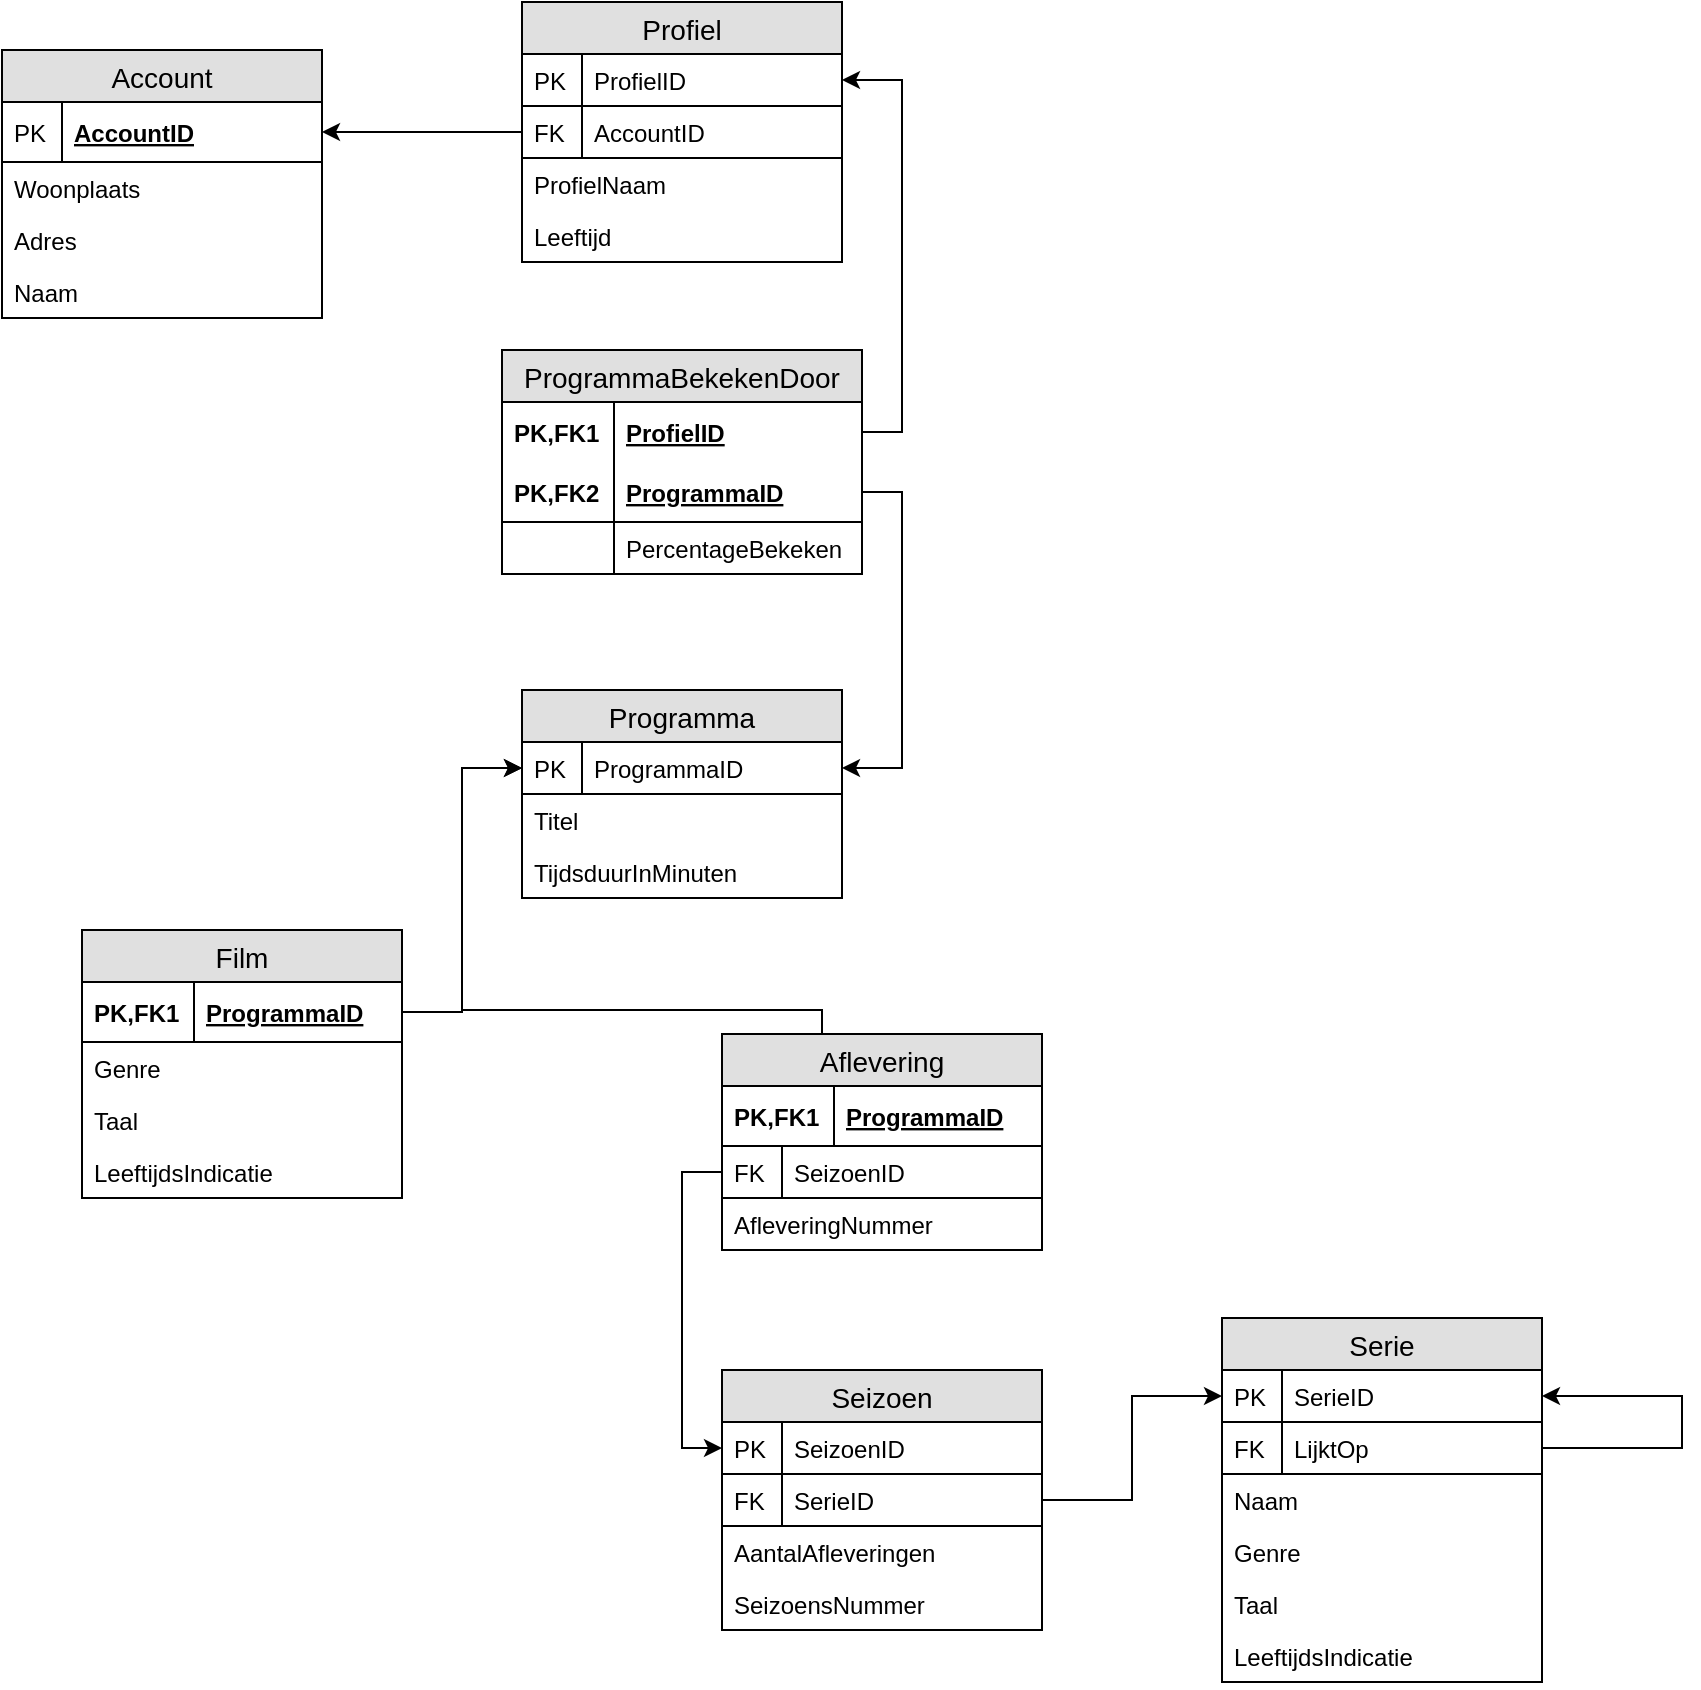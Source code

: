 <mxfile version="12.5.1" type="device"><diagram id="op70Y7PL8vOkFoL_1GjS" name="Page-1"><mxGraphModel dx="1264" dy="566" grid="1" gridSize="10" guides="1" tooltips="1" connect="1" arrows="1" fold="1" page="1" pageScale="1" pageWidth="827" pageHeight="1169" math="0" shadow="0"><root><mxCell id="0"/><mxCell id="1" parent="0"/><mxCell id="RHBsyqTDpd9poFaHAaop-1" value="Account" style="swimlane;fontStyle=0;childLayout=stackLayout;horizontal=1;startSize=26;fillColor=#e0e0e0;horizontalStack=0;resizeParent=1;resizeParentMax=0;resizeLast=0;collapsible=1;marginBottom=0;swimlaneFillColor=#ffffff;align=center;fontSize=14;" vertex="1" parent="1"><mxGeometry x="80" y="40" width="160" height="134" as="geometry"/></mxCell><mxCell id="RHBsyqTDpd9poFaHAaop-2" value="AccountID" style="shape=partialRectangle;top=0;left=0;right=0;bottom=1;align=left;verticalAlign=middle;fillColor=none;spacingLeft=34;spacingRight=4;overflow=hidden;rotatable=0;points=[[0,0.5],[1,0.5]];portConstraint=eastwest;dropTarget=0;fontStyle=5;fontSize=12;" vertex="1" parent="RHBsyqTDpd9poFaHAaop-1"><mxGeometry y="26" width="160" height="30" as="geometry"/></mxCell><mxCell id="RHBsyqTDpd9poFaHAaop-3" value="PK" style="shape=partialRectangle;top=0;left=0;bottom=0;fillColor=none;align=left;verticalAlign=middle;spacingLeft=4;spacingRight=4;overflow=hidden;rotatable=0;points=[];portConstraint=eastwest;part=1;fontSize=12;" vertex="1" connectable="0" parent="RHBsyqTDpd9poFaHAaop-2"><mxGeometry width="30" height="30" as="geometry"/></mxCell><mxCell id="RHBsyqTDpd9poFaHAaop-17" value="Woonplaats" style="text;strokeColor=none;fillColor=none;spacingLeft=4;spacingRight=4;overflow=hidden;rotatable=0;points=[[0,0.5],[1,0.5]];portConstraint=eastwest;fontSize=12;" vertex="1" parent="RHBsyqTDpd9poFaHAaop-1"><mxGeometry y="56" width="160" height="26" as="geometry"/></mxCell><mxCell id="RHBsyqTDpd9poFaHAaop-16" value="Adres&#10;" style="text;strokeColor=none;fillColor=none;spacingLeft=4;spacingRight=4;overflow=hidden;rotatable=0;points=[[0,0.5],[1,0.5]];portConstraint=eastwest;fontSize=12;" vertex="1" parent="RHBsyqTDpd9poFaHAaop-1"><mxGeometry y="82" width="160" height="26" as="geometry"/></mxCell><mxCell id="RHBsyqTDpd9poFaHAaop-15" value="Naam" style="text;strokeColor=none;fillColor=none;spacingLeft=4;spacingRight=4;overflow=hidden;rotatable=0;points=[[0,0.5],[1,0.5]];portConstraint=eastwest;fontSize=12;" vertex="1" parent="RHBsyqTDpd9poFaHAaop-1"><mxGeometry y="108" width="160" height="26" as="geometry"/></mxCell><mxCell id="RHBsyqTDpd9poFaHAaop-26" style="edgeStyle=orthogonalEdgeStyle;rounded=0;orthogonalLoop=1;jettySize=auto;html=1;entryX=1;entryY=0.5;entryDx=0;entryDy=0;" edge="1" parent="1" source="RHBsyqTDpd9poFaHAaop-18" target="RHBsyqTDpd9poFaHAaop-2"><mxGeometry relative="1" as="geometry"/></mxCell><mxCell id="RHBsyqTDpd9poFaHAaop-18" value="Profiel" style="swimlane;fontStyle=0;childLayout=stackLayout;horizontal=1;startSize=26;fillColor=#e0e0e0;horizontalStack=0;resizeParent=1;resizeParentMax=0;resizeLast=0;collapsible=1;marginBottom=0;swimlaneFillColor=#ffffff;align=center;fontSize=14;" vertex="1" parent="1"><mxGeometry x="340" y="16" width="160" height="130" as="geometry"/></mxCell><mxCell id="RHBsyqTDpd9poFaHAaop-22" value="ProfielID" style="shape=partialRectangle;top=0;left=0;right=0;bottom=1;align=left;verticalAlign=top;fillColor=none;spacingLeft=34;spacingRight=4;overflow=hidden;rotatable=0;points=[[0,0.5],[1,0.5]];portConstraint=eastwest;dropTarget=0;fontSize=12;" vertex="1" parent="RHBsyqTDpd9poFaHAaop-18"><mxGeometry y="26" width="160" height="26" as="geometry"/></mxCell><mxCell id="RHBsyqTDpd9poFaHAaop-23" value="PK" style="shape=partialRectangle;top=0;left=0;bottom=0;fillColor=none;align=left;verticalAlign=top;spacingLeft=4;spacingRight=4;overflow=hidden;rotatable=0;points=[];portConstraint=eastwest;part=1;fontSize=12;" vertex="1" connectable="0" parent="RHBsyqTDpd9poFaHAaop-22"><mxGeometry width="30" height="26" as="geometry"/></mxCell><mxCell id="RHBsyqTDpd9poFaHAaop-24" value="AccountID" style="shape=partialRectangle;top=0;left=0;right=0;bottom=1;align=left;verticalAlign=top;fillColor=none;spacingLeft=34;spacingRight=4;overflow=hidden;rotatable=0;points=[[0,0.5],[1,0.5]];portConstraint=eastwest;dropTarget=0;fontSize=12;" vertex="1" parent="RHBsyqTDpd9poFaHAaop-18"><mxGeometry y="52" width="160" height="26" as="geometry"/></mxCell><mxCell id="RHBsyqTDpd9poFaHAaop-25" value="FK" style="shape=partialRectangle;top=0;left=0;bottom=0;fillColor=none;align=left;verticalAlign=top;spacingLeft=4;spacingRight=4;overflow=hidden;rotatable=0;points=[];portConstraint=eastwest;part=1;fontSize=12;" vertex="1" connectable="0" parent="RHBsyqTDpd9poFaHAaop-24"><mxGeometry width="30" height="26" as="geometry"/></mxCell><mxCell id="RHBsyqTDpd9poFaHAaop-20" value="ProfielNaam" style="text;strokeColor=none;fillColor=none;spacingLeft=4;spacingRight=4;overflow=hidden;rotatable=0;points=[[0,0.5],[1,0.5]];portConstraint=eastwest;fontSize=12;" vertex="1" parent="RHBsyqTDpd9poFaHAaop-18"><mxGeometry y="78" width="160" height="26" as="geometry"/></mxCell><mxCell id="RHBsyqTDpd9poFaHAaop-21" value="Leeftijd" style="text;strokeColor=none;fillColor=none;spacingLeft=4;spacingRight=4;overflow=hidden;rotatable=0;points=[[0,0.5],[1,0.5]];portConstraint=eastwest;fontSize=12;" vertex="1" parent="RHBsyqTDpd9poFaHAaop-18"><mxGeometry y="104" width="160" height="26" as="geometry"/></mxCell><mxCell id="RHBsyqTDpd9poFaHAaop-27" value="Programma" style="swimlane;fontStyle=0;childLayout=stackLayout;horizontal=1;startSize=26;fillColor=#e0e0e0;horizontalStack=0;resizeParent=1;resizeParentMax=0;resizeLast=0;collapsible=1;marginBottom=0;swimlaneFillColor=#ffffff;align=center;fontSize=14;" vertex="1" parent="1"><mxGeometry x="340" y="360" width="160" height="104" as="geometry"><mxRectangle x="410" y="290" width="70" height="26" as="alternateBounds"/></mxGeometry></mxCell><mxCell id="RHBsyqTDpd9poFaHAaop-31" value="ProgrammaID" style="shape=partialRectangle;top=0;left=0;right=0;bottom=1;align=left;verticalAlign=top;fillColor=none;spacingLeft=34;spacingRight=4;overflow=hidden;rotatable=0;points=[[0,0.5],[1,0.5]];portConstraint=eastwest;dropTarget=0;fontSize=12;" vertex="1" parent="RHBsyqTDpd9poFaHAaop-27"><mxGeometry y="26" width="160" height="26" as="geometry"/></mxCell><mxCell id="RHBsyqTDpd9poFaHAaop-32" value="PK" style="shape=partialRectangle;top=0;left=0;bottom=0;fillColor=none;align=left;verticalAlign=top;spacingLeft=4;spacingRight=4;overflow=hidden;rotatable=0;points=[];portConstraint=eastwest;part=1;fontSize=12;" vertex="1" connectable="0" parent="RHBsyqTDpd9poFaHAaop-31"><mxGeometry width="30" height="26" as="geometry"/></mxCell><mxCell id="RHBsyqTDpd9poFaHAaop-29" value="Titel" style="text;strokeColor=none;fillColor=none;spacingLeft=4;spacingRight=4;overflow=hidden;rotatable=0;points=[[0,0.5],[1,0.5]];portConstraint=eastwest;fontSize=12;" vertex="1" parent="RHBsyqTDpd9poFaHAaop-27"><mxGeometry y="52" width="160" height="26" as="geometry"/></mxCell><mxCell id="RHBsyqTDpd9poFaHAaop-30" value="TijdsduurInMinuten" style="text;strokeColor=none;fillColor=none;spacingLeft=4;spacingRight=4;overflow=hidden;rotatable=0;points=[[0,0.5],[1,0.5]];portConstraint=eastwest;fontSize=12;" vertex="1" parent="RHBsyqTDpd9poFaHAaop-27"><mxGeometry y="78" width="160" height="26" as="geometry"/></mxCell><mxCell id="RHBsyqTDpd9poFaHAaop-33" value="ProgrammaBekekenDoor" style="swimlane;fontStyle=0;childLayout=stackLayout;horizontal=1;startSize=26;fillColor=#e0e0e0;horizontalStack=0;resizeParent=1;resizeParentMax=0;resizeLast=0;collapsible=1;marginBottom=0;swimlaneFillColor=#ffffff;align=center;fontSize=14;" vertex="1" parent="1"><mxGeometry x="330" y="190" width="180" height="112" as="geometry"/></mxCell><mxCell id="RHBsyqTDpd9poFaHAaop-34" value="ProfielID" style="shape=partialRectangle;top=0;left=0;right=0;bottom=0;align=left;verticalAlign=middle;fillColor=none;spacingLeft=60;spacingRight=4;overflow=hidden;rotatable=0;points=[[0,0.5],[1,0.5]];portConstraint=eastwest;dropTarget=0;fontStyle=5;fontSize=12;" vertex="1" parent="RHBsyqTDpd9poFaHAaop-33"><mxGeometry y="26" width="180" height="30" as="geometry"/></mxCell><mxCell id="RHBsyqTDpd9poFaHAaop-35" value="PK,FK1" style="shape=partialRectangle;fontStyle=1;top=0;left=0;bottom=0;fillColor=none;align=left;verticalAlign=middle;spacingLeft=4;spacingRight=4;overflow=hidden;rotatable=0;points=[];portConstraint=eastwest;part=1;fontSize=12;" vertex="1" connectable="0" parent="RHBsyqTDpd9poFaHAaop-34"><mxGeometry width="56" height="30" as="geometry"/></mxCell><mxCell id="RHBsyqTDpd9poFaHAaop-36" value="ProgrammaID" style="shape=partialRectangle;top=0;left=0;right=0;bottom=1;align=left;verticalAlign=middle;fillColor=none;spacingLeft=60;spacingRight=4;overflow=hidden;rotatable=0;points=[[0,0.5],[1,0.5]];portConstraint=eastwest;dropTarget=0;fontStyle=5;fontSize=12;" vertex="1" parent="RHBsyqTDpd9poFaHAaop-33"><mxGeometry y="56" width="180" height="30" as="geometry"/></mxCell><mxCell id="RHBsyqTDpd9poFaHAaop-37" value="PK,FK2" style="shape=partialRectangle;fontStyle=1;top=0;left=0;bottom=0;fillColor=none;align=left;verticalAlign=middle;spacingLeft=4;spacingRight=4;overflow=hidden;rotatable=0;points=[];portConstraint=eastwest;part=1;fontSize=12;" vertex="1" connectable="0" parent="RHBsyqTDpd9poFaHAaop-36"><mxGeometry width="56" height="30" as="geometry"/></mxCell><mxCell id="RHBsyqTDpd9poFaHAaop-38" value="PercentageBekeken" style="shape=partialRectangle;top=0;left=0;right=0;bottom=0;align=left;verticalAlign=top;fillColor=none;spacingLeft=60;spacingRight=4;overflow=hidden;rotatable=0;points=[[0,0.5],[1,0.5]];portConstraint=eastwest;dropTarget=0;fontSize=12;" vertex="1" parent="RHBsyqTDpd9poFaHAaop-33"><mxGeometry y="86" width="180" height="26" as="geometry"/></mxCell><mxCell id="RHBsyqTDpd9poFaHAaop-39" value="" style="shape=partialRectangle;top=0;left=0;bottom=0;fillColor=none;align=left;verticalAlign=top;spacingLeft=4;spacingRight=4;overflow=hidden;rotatable=0;points=[];portConstraint=eastwest;part=1;fontSize=12;" vertex="1" connectable="0" parent="RHBsyqTDpd9poFaHAaop-38"><mxGeometry width="56" height="26" as="geometry"/></mxCell><mxCell id="RHBsyqTDpd9poFaHAaop-40" style="edgeStyle=orthogonalEdgeStyle;rounded=0;orthogonalLoop=1;jettySize=auto;html=1;entryX=1;entryY=0.5;entryDx=0;entryDy=0;exitX=1;exitY=0.5;exitDx=0;exitDy=0;" edge="1" parent="1" source="RHBsyqTDpd9poFaHAaop-34" target="RHBsyqTDpd9poFaHAaop-22"><mxGeometry relative="1" as="geometry"/></mxCell><mxCell id="RHBsyqTDpd9poFaHAaop-41" style="edgeStyle=orthogonalEdgeStyle;rounded=0;orthogonalLoop=1;jettySize=auto;html=1;entryX=1;entryY=0.5;entryDx=0;entryDy=0;exitX=1;exitY=0.5;exitDx=0;exitDy=0;" edge="1" parent="1" source="RHBsyqTDpd9poFaHAaop-36" target="RHBsyqTDpd9poFaHAaop-31"><mxGeometry relative="1" as="geometry"/></mxCell><mxCell id="RHBsyqTDpd9poFaHAaop-49" value="Film" style="swimlane;fontStyle=0;childLayout=stackLayout;horizontal=1;startSize=26;fillColor=#e0e0e0;horizontalStack=0;resizeParent=1;resizeParentMax=0;resizeLast=0;collapsible=1;marginBottom=0;swimlaneFillColor=#ffffff;align=center;fontSize=14;" vertex="1" parent="1"><mxGeometry x="120" y="480" width="160" height="134" as="geometry"/></mxCell><mxCell id="RHBsyqTDpd9poFaHAaop-53" value="ProgrammaID" style="shape=partialRectangle;top=0;left=0;right=0;bottom=1;align=left;verticalAlign=middle;fillColor=none;spacingLeft=60;spacingRight=4;overflow=hidden;rotatable=0;points=[[0,0.5],[1,0.5]];portConstraint=eastwest;dropTarget=0;fontStyle=5;fontSize=12;" vertex="1" parent="RHBsyqTDpd9poFaHAaop-49"><mxGeometry y="26" width="160" height="30" as="geometry"/></mxCell><mxCell id="RHBsyqTDpd9poFaHAaop-54" value="PK,FK1" style="shape=partialRectangle;fontStyle=1;top=0;left=0;bottom=0;fillColor=none;align=left;verticalAlign=middle;spacingLeft=4;spacingRight=4;overflow=hidden;rotatable=0;points=[];portConstraint=eastwest;part=1;fontSize=12;" vertex="1" connectable="0" parent="RHBsyqTDpd9poFaHAaop-53"><mxGeometry width="56" height="30" as="geometry"/></mxCell><mxCell id="RHBsyqTDpd9poFaHAaop-50" value="Genre" style="text;strokeColor=none;fillColor=none;spacingLeft=4;spacingRight=4;overflow=hidden;rotatable=0;points=[[0,0.5],[1,0.5]];portConstraint=eastwest;fontSize=12;" vertex="1" parent="RHBsyqTDpd9poFaHAaop-49"><mxGeometry y="56" width="160" height="26" as="geometry"/></mxCell><mxCell id="RHBsyqTDpd9poFaHAaop-51" value="Taal" style="text;strokeColor=none;fillColor=none;spacingLeft=4;spacingRight=4;overflow=hidden;rotatable=0;points=[[0,0.5],[1,0.5]];portConstraint=eastwest;fontSize=12;" vertex="1" parent="RHBsyqTDpd9poFaHAaop-49"><mxGeometry y="82" width="160" height="26" as="geometry"/></mxCell><mxCell id="RHBsyqTDpd9poFaHAaop-52" value="LeeftijdsIndicatie" style="text;strokeColor=none;fillColor=none;spacingLeft=4;spacingRight=4;overflow=hidden;rotatable=0;points=[[0,0.5],[1,0.5]];portConstraint=eastwest;fontSize=12;" vertex="1" parent="RHBsyqTDpd9poFaHAaop-49"><mxGeometry y="108" width="160" height="26" as="geometry"/></mxCell><mxCell id="RHBsyqTDpd9poFaHAaop-55" style="edgeStyle=orthogonalEdgeStyle;rounded=0;orthogonalLoop=1;jettySize=auto;html=1;entryX=0;entryY=0.5;entryDx=0;entryDy=0;" edge="1" parent="1" source="RHBsyqTDpd9poFaHAaop-53" target="RHBsyqTDpd9poFaHAaop-31"><mxGeometry relative="1" as="geometry"/></mxCell><mxCell id="RHBsyqTDpd9poFaHAaop-60" style="edgeStyle=orthogonalEdgeStyle;rounded=0;orthogonalLoop=1;jettySize=auto;html=1;entryX=0;entryY=0.5;entryDx=0;entryDy=0;" edge="1" parent="1" source="RHBsyqTDpd9poFaHAaop-56" target="RHBsyqTDpd9poFaHAaop-31"><mxGeometry relative="1" as="geometry"><Array as="points"><mxPoint x="490" y="520"/><mxPoint x="310" y="520"/><mxPoint x="310" y="399"/></Array></mxGeometry></mxCell><mxCell id="RHBsyqTDpd9poFaHAaop-56" value="Aflevering" style="swimlane;fontStyle=0;childLayout=stackLayout;horizontal=1;startSize=26;fillColor=#e0e0e0;horizontalStack=0;resizeParent=1;resizeParentMax=0;resizeLast=0;collapsible=1;marginBottom=0;swimlaneFillColor=#ffffff;align=center;fontSize=14;" vertex="1" parent="1"><mxGeometry x="440" y="532" width="160" height="108" as="geometry"/></mxCell><mxCell id="RHBsyqTDpd9poFaHAaop-58" value="ProgrammaID" style="shape=partialRectangle;top=0;left=0;right=0;bottom=1;align=left;verticalAlign=middle;fillColor=none;spacingLeft=60;spacingRight=4;overflow=hidden;rotatable=0;points=[[0,0.5],[1,0.5]];portConstraint=eastwest;dropTarget=0;fontStyle=5;fontSize=12;" vertex="1" parent="RHBsyqTDpd9poFaHAaop-56"><mxGeometry y="26" width="160" height="30" as="geometry"/></mxCell><mxCell id="RHBsyqTDpd9poFaHAaop-59" value="PK,FK1" style="shape=partialRectangle;fontStyle=1;top=0;left=0;bottom=0;fillColor=none;align=left;verticalAlign=middle;spacingLeft=4;spacingRight=4;overflow=hidden;rotatable=0;points=[];portConstraint=eastwest;part=1;fontSize=12;" vertex="1" connectable="0" parent="RHBsyqTDpd9poFaHAaop-58"><mxGeometry width="56" height="30" as="geometry"/></mxCell><mxCell id="RHBsyqTDpd9poFaHAaop-65" value="SeizoenID" style="shape=partialRectangle;top=0;left=0;right=0;bottom=1;align=left;verticalAlign=top;fillColor=none;spacingLeft=34;spacingRight=4;overflow=hidden;rotatable=0;points=[[0,0.5],[1,0.5]];portConstraint=eastwest;dropTarget=0;fontSize=12;" vertex="1" parent="RHBsyqTDpd9poFaHAaop-56"><mxGeometry y="56" width="160" height="26" as="geometry"/></mxCell><mxCell id="RHBsyqTDpd9poFaHAaop-66" value="FK" style="shape=partialRectangle;top=0;left=0;bottom=0;fillColor=none;align=left;verticalAlign=top;spacingLeft=4;spacingRight=4;overflow=hidden;rotatable=0;points=[];portConstraint=eastwest;part=1;fontSize=12;" vertex="1" connectable="0" parent="RHBsyqTDpd9poFaHAaop-65"><mxGeometry width="30" height="26" as="geometry"/></mxCell><mxCell id="RHBsyqTDpd9poFaHAaop-57" value="AfleveringNummer" style="text;strokeColor=none;fillColor=none;spacingLeft=4;spacingRight=4;overflow=hidden;rotatable=0;points=[[0,0.5],[1,0.5]];portConstraint=eastwest;fontSize=12;" vertex="1" parent="RHBsyqTDpd9poFaHAaop-56"><mxGeometry y="82" width="160" height="26" as="geometry"/></mxCell><mxCell id="RHBsyqTDpd9poFaHAaop-61" value="Seizoen" style="swimlane;fontStyle=0;childLayout=stackLayout;horizontal=1;startSize=26;fillColor=#e0e0e0;horizontalStack=0;resizeParent=1;resizeParentMax=0;resizeLast=0;collapsible=1;marginBottom=0;swimlaneFillColor=#ffffff;align=center;fontSize=14;" vertex="1" parent="1"><mxGeometry x="440" y="700" width="160" height="130" as="geometry"/></mxCell><mxCell id="RHBsyqTDpd9poFaHAaop-67" value="SeizoenID" style="shape=partialRectangle;top=0;left=0;right=0;bottom=1;align=left;verticalAlign=top;fillColor=none;spacingLeft=34;spacingRight=4;overflow=hidden;rotatable=0;points=[[0,0.5],[1,0.5]];portConstraint=eastwest;dropTarget=0;fontSize=12;" vertex="1" parent="RHBsyqTDpd9poFaHAaop-61"><mxGeometry y="26" width="160" height="26" as="geometry"/></mxCell><mxCell id="RHBsyqTDpd9poFaHAaop-68" value="PK" style="shape=partialRectangle;top=0;left=0;bottom=0;fillColor=none;align=left;verticalAlign=top;spacingLeft=4;spacingRight=4;overflow=hidden;rotatable=0;points=[];portConstraint=eastwest;part=1;fontSize=12;" vertex="1" connectable="0" parent="RHBsyqTDpd9poFaHAaop-67"><mxGeometry width="30" height="26" as="geometry"/></mxCell><mxCell id="RHBsyqTDpd9poFaHAaop-79" value="SerieID" style="shape=partialRectangle;top=0;left=0;right=0;bottom=1;align=left;verticalAlign=top;fillColor=none;spacingLeft=34;spacingRight=4;overflow=hidden;rotatable=0;points=[[0,0.5],[1,0.5]];portConstraint=eastwest;dropTarget=0;fontSize=12;" vertex="1" parent="RHBsyqTDpd9poFaHAaop-61"><mxGeometry y="52" width="160" height="26" as="geometry"/></mxCell><mxCell id="RHBsyqTDpd9poFaHAaop-80" value="FK" style="shape=partialRectangle;top=0;left=0;bottom=0;fillColor=none;align=left;verticalAlign=top;spacingLeft=4;spacingRight=4;overflow=hidden;rotatable=0;points=[];portConstraint=eastwest;part=1;fontSize=12;" vertex="1" connectable="0" parent="RHBsyqTDpd9poFaHAaop-79"><mxGeometry width="30" height="26" as="geometry"/></mxCell><mxCell id="RHBsyqTDpd9poFaHAaop-63" value="AantalAfleveringen" style="text;strokeColor=none;fillColor=none;spacingLeft=4;spacingRight=4;overflow=hidden;rotatable=0;points=[[0,0.5],[1,0.5]];portConstraint=eastwest;fontSize=12;" vertex="1" parent="RHBsyqTDpd9poFaHAaop-61"><mxGeometry y="78" width="160" height="26" as="geometry"/></mxCell><mxCell id="RHBsyqTDpd9poFaHAaop-64" value="SeizoensNummer" style="text;strokeColor=none;fillColor=none;spacingLeft=4;spacingRight=4;overflow=hidden;rotatable=0;points=[[0,0.5],[1,0.5]];portConstraint=eastwest;fontSize=12;" vertex="1" parent="RHBsyqTDpd9poFaHAaop-61"><mxGeometry y="104" width="160" height="26" as="geometry"/></mxCell><mxCell id="RHBsyqTDpd9poFaHAaop-69" style="edgeStyle=orthogonalEdgeStyle;rounded=0;orthogonalLoop=1;jettySize=auto;html=1;entryX=0;entryY=0.5;entryDx=0;entryDy=0;" edge="1" parent="1" source="RHBsyqTDpd9poFaHAaop-65" target="RHBsyqTDpd9poFaHAaop-67"><mxGeometry relative="1" as="geometry"/></mxCell><mxCell id="RHBsyqTDpd9poFaHAaop-70" value="Serie" style="swimlane;fontStyle=0;childLayout=stackLayout;horizontal=1;startSize=26;fillColor=#e0e0e0;horizontalStack=0;resizeParent=1;resizeParentMax=0;resizeLast=0;collapsible=1;marginBottom=0;swimlaneFillColor=#ffffff;align=center;fontSize=14;" vertex="1" parent="1"><mxGeometry x="690" y="674" width="160" height="182" as="geometry"/></mxCell><mxCell id="RHBsyqTDpd9poFaHAaop-77" value="SerieID" style="shape=partialRectangle;top=0;left=0;right=0;bottom=1;align=left;verticalAlign=top;fillColor=none;spacingLeft=34;spacingRight=4;overflow=hidden;rotatable=0;points=[[0,0.5],[1,0.5]];portConstraint=eastwest;dropTarget=0;fontSize=12;" vertex="1" parent="RHBsyqTDpd9poFaHAaop-70"><mxGeometry y="26" width="160" height="26" as="geometry"/></mxCell><mxCell id="RHBsyqTDpd9poFaHAaop-78" value="PK" style="shape=partialRectangle;top=0;left=0;bottom=0;fillColor=none;align=left;verticalAlign=top;spacingLeft=4;spacingRight=4;overflow=hidden;rotatable=0;points=[];portConstraint=eastwest;part=1;fontSize=12;" vertex="1" connectable="0" parent="RHBsyqTDpd9poFaHAaop-77"><mxGeometry width="30" height="26" as="geometry"/></mxCell><mxCell id="RHBsyqTDpd9poFaHAaop-86" style="edgeStyle=orthogonalEdgeStyle;rounded=0;orthogonalLoop=1;jettySize=auto;html=1;entryX=1;entryY=0.5;entryDx=0;entryDy=0;exitX=1;exitY=0.5;exitDx=0;exitDy=0;" edge="1" parent="RHBsyqTDpd9poFaHAaop-70" source="RHBsyqTDpd9poFaHAaop-84" target="RHBsyqTDpd9poFaHAaop-77"><mxGeometry relative="1" as="geometry"><mxPoint x="280" y="86" as="sourcePoint"/><Array as="points"><mxPoint x="230" y="65"/><mxPoint x="230" y="39"/></Array></mxGeometry></mxCell><mxCell id="RHBsyqTDpd9poFaHAaop-84" value="LijktOp" style="shape=partialRectangle;top=0;left=0;right=0;bottom=1;align=left;verticalAlign=top;fillColor=none;spacingLeft=34;spacingRight=4;overflow=hidden;rotatable=0;points=[[0,0.5],[1,0.5]];portConstraint=eastwest;dropTarget=0;fontSize=12;" vertex="1" parent="RHBsyqTDpd9poFaHAaop-70"><mxGeometry y="52" width="160" height="26" as="geometry"/></mxCell><mxCell id="RHBsyqTDpd9poFaHAaop-85" value="FK" style="shape=partialRectangle;top=0;left=0;bottom=0;fillColor=none;align=left;verticalAlign=top;spacingLeft=4;spacingRight=4;overflow=hidden;rotatable=0;points=[];portConstraint=eastwest;part=1;fontSize=12;" vertex="1" connectable="0" parent="RHBsyqTDpd9poFaHAaop-84"><mxGeometry width="30" height="26" as="geometry"/></mxCell><mxCell id="RHBsyqTDpd9poFaHAaop-72" value="Naam" style="text;strokeColor=none;fillColor=none;spacingLeft=4;spacingRight=4;overflow=hidden;rotatable=0;points=[[0,0.5],[1,0.5]];portConstraint=eastwest;fontSize=12;" vertex="1" parent="RHBsyqTDpd9poFaHAaop-70"><mxGeometry y="78" width="160" height="26" as="geometry"/></mxCell><mxCell id="RHBsyqTDpd9poFaHAaop-73" value="Genre" style="text;strokeColor=none;fillColor=none;spacingLeft=4;spacingRight=4;overflow=hidden;rotatable=0;points=[[0,0.5],[1,0.5]];portConstraint=eastwest;fontSize=12;" vertex="1" parent="RHBsyqTDpd9poFaHAaop-70"><mxGeometry y="104" width="160" height="26" as="geometry"/></mxCell><mxCell id="RHBsyqTDpd9poFaHAaop-74" value="Taal" style="text;strokeColor=none;fillColor=none;spacingLeft=4;spacingRight=4;overflow=hidden;rotatable=0;points=[[0,0.5],[1,0.5]];portConstraint=eastwest;fontSize=12;" vertex="1" parent="RHBsyqTDpd9poFaHAaop-70"><mxGeometry y="130" width="160" height="26" as="geometry"/></mxCell><mxCell id="RHBsyqTDpd9poFaHAaop-75" value="LeeftijdsIndicatie" style="text;strokeColor=none;fillColor=none;spacingLeft=4;spacingRight=4;overflow=hidden;rotatable=0;points=[[0,0.5],[1,0.5]];portConstraint=eastwest;fontSize=12;" vertex="1" parent="RHBsyqTDpd9poFaHAaop-70"><mxGeometry y="156" width="160" height="26" as="geometry"/></mxCell><mxCell id="RHBsyqTDpd9poFaHAaop-81" style="edgeStyle=orthogonalEdgeStyle;rounded=0;orthogonalLoop=1;jettySize=auto;html=1;entryX=0;entryY=0.5;entryDx=0;entryDy=0;" edge="1" parent="1" source="RHBsyqTDpd9poFaHAaop-79" target="RHBsyqTDpd9poFaHAaop-77"><mxGeometry relative="1" as="geometry"/></mxCell></root></mxGraphModel></diagram></mxfile>
